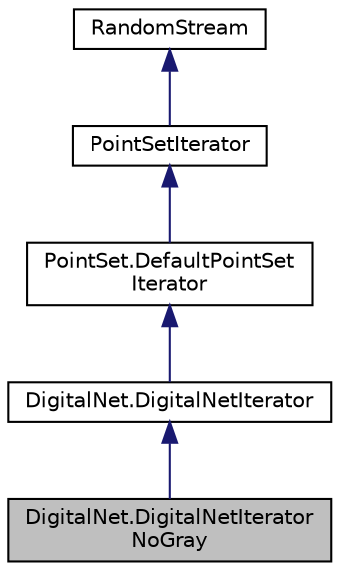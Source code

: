 digraph "DigitalNet.DigitalNetIteratorNoGray"
{
 // INTERACTIVE_SVG=YES
  bgcolor="transparent";
  edge [fontname="Helvetica",fontsize="10",labelfontname="Helvetica",labelfontsize="10"];
  node [fontname="Helvetica",fontsize="10",shape=record];
  Node5 [label="DigitalNet.DigitalNetIterator\lNoGray",height=0.2,width=0.4,color="black", fillcolor="grey75", style="filled", fontcolor="black"];
  Node6 -> Node5 [dir="back",color="midnightblue",fontsize="10",style="solid",fontname="Helvetica"];
  Node6 [label="DigitalNet.DigitalNetIterator",height=0.2,width=0.4,color="black",URL="$classumontreal_1_1ssj_1_1hups_1_1DigitalNet_1_1DigitalNetIterator.html"];
  Node7 -> Node6 [dir="back",color="midnightblue",fontsize="10",style="solid",fontname="Helvetica"];
  Node7 [label="PointSet.DefaultPointSet\lIterator",height=0.2,width=0.4,color="black",URL="$classumontreal_1_1ssj_1_1hups_1_1PointSet_1_1DefaultPointSetIterator.html"];
  Node8 -> Node7 [dir="back",color="midnightblue",fontsize="10",style="solid",fontname="Helvetica"];
  Node8 [label="PointSetIterator",height=0.2,width=0.4,color="black",URL="$interfaceumontreal_1_1ssj_1_1hups_1_1PointSetIterator.html",tooltip="Objects of classes that implement this interface are iterators that permit one to enumerate (or obser..."];
  Node9 -> Node8 [dir="back",color="midnightblue",fontsize="10",style="solid",fontname="Helvetica"];
  Node9 [label="RandomStream",height=0.2,width=0.4,color="black",URL="$interfaceumontreal_1_1ssj_1_1rng_1_1RandomStream.html",tooltip="This interface defines the basic structures to handle multiple streams of uniform (pseudo)random numb..."];
}

